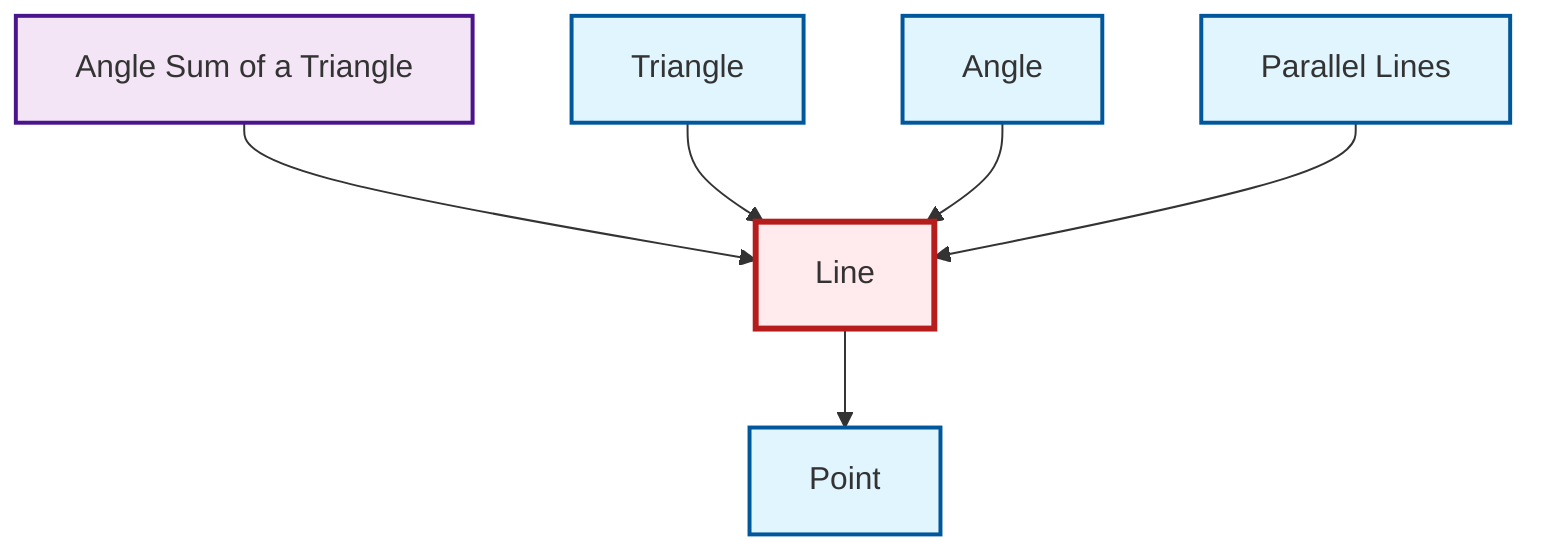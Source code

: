 graph TD
    classDef definition fill:#e1f5fe,stroke:#01579b,stroke-width:2px
    classDef theorem fill:#f3e5f5,stroke:#4a148c,stroke-width:2px
    classDef axiom fill:#fff3e0,stroke:#e65100,stroke-width:2px
    classDef example fill:#e8f5e9,stroke:#1b5e20,stroke-width:2px
    classDef current fill:#ffebee,stroke:#b71c1c,stroke-width:3px
    def-parallel["Parallel Lines"]:::definition
    def-line["Line"]:::definition
    def-triangle["Triangle"]:::definition
    def-angle["Angle"]:::definition
    thm-angle-sum-triangle["Angle Sum of a Triangle"]:::theorem
    def-point["Point"]:::definition
    thm-angle-sum-triangle --> def-line
    def-triangle --> def-line
    def-angle --> def-line
    def-parallel --> def-line
    def-line --> def-point
    class def-line current